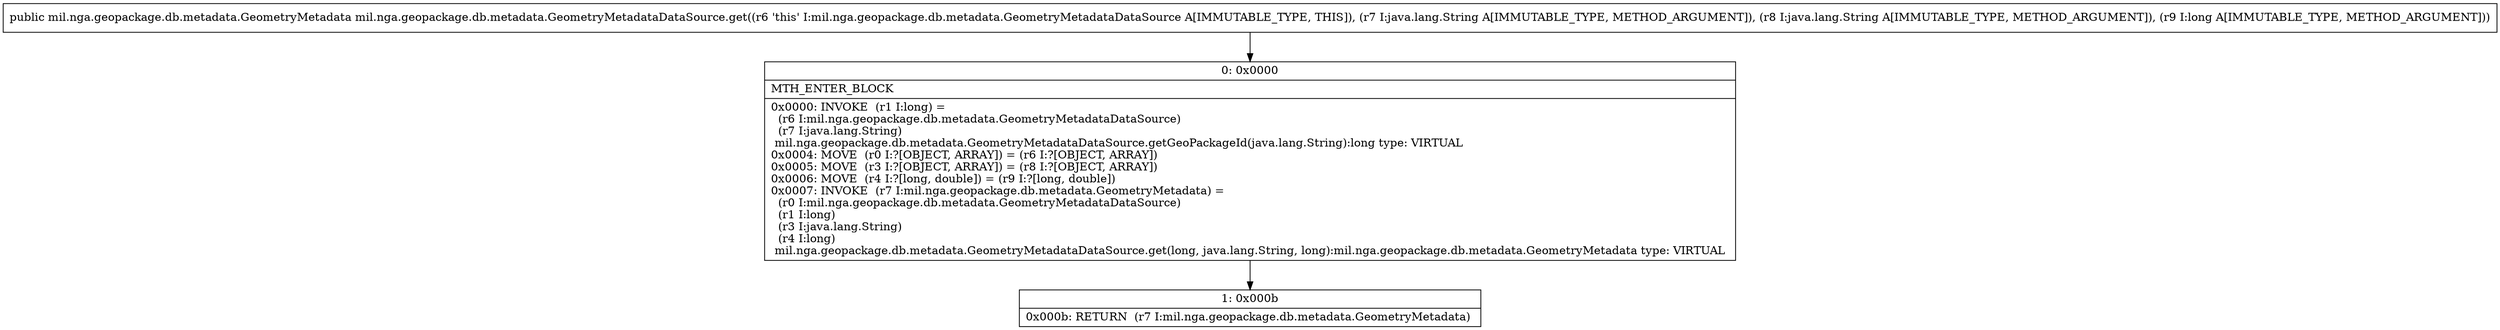 digraph "CFG formil.nga.geopackage.db.metadata.GeometryMetadataDataSource.get(Ljava\/lang\/String;Ljava\/lang\/String;J)Lmil\/nga\/geopackage\/db\/metadata\/GeometryMetadata;" {
Node_0 [shape=record,label="{0\:\ 0x0000|MTH_ENTER_BLOCK\l|0x0000: INVOKE  (r1 I:long) = \l  (r6 I:mil.nga.geopackage.db.metadata.GeometryMetadataDataSource)\l  (r7 I:java.lang.String)\l mil.nga.geopackage.db.metadata.GeometryMetadataDataSource.getGeoPackageId(java.lang.String):long type: VIRTUAL \l0x0004: MOVE  (r0 I:?[OBJECT, ARRAY]) = (r6 I:?[OBJECT, ARRAY]) \l0x0005: MOVE  (r3 I:?[OBJECT, ARRAY]) = (r8 I:?[OBJECT, ARRAY]) \l0x0006: MOVE  (r4 I:?[long, double]) = (r9 I:?[long, double]) \l0x0007: INVOKE  (r7 I:mil.nga.geopackage.db.metadata.GeometryMetadata) = \l  (r0 I:mil.nga.geopackage.db.metadata.GeometryMetadataDataSource)\l  (r1 I:long)\l  (r3 I:java.lang.String)\l  (r4 I:long)\l mil.nga.geopackage.db.metadata.GeometryMetadataDataSource.get(long, java.lang.String, long):mil.nga.geopackage.db.metadata.GeometryMetadata type: VIRTUAL \l}"];
Node_1 [shape=record,label="{1\:\ 0x000b|0x000b: RETURN  (r7 I:mil.nga.geopackage.db.metadata.GeometryMetadata) \l}"];
MethodNode[shape=record,label="{public mil.nga.geopackage.db.metadata.GeometryMetadata mil.nga.geopackage.db.metadata.GeometryMetadataDataSource.get((r6 'this' I:mil.nga.geopackage.db.metadata.GeometryMetadataDataSource A[IMMUTABLE_TYPE, THIS]), (r7 I:java.lang.String A[IMMUTABLE_TYPE, METHOD_ARGUMENT]), (r8 I:java.lang.String A[IMMUTABLE_TYPE, METHOD_ARGUMENT]), (r9 I:long A[IMMUTABLE_TYPE, METHOD_ARGUMENT])) }"];
MethodNode -> Node_0;
Node_0 -> Node_1;
}

